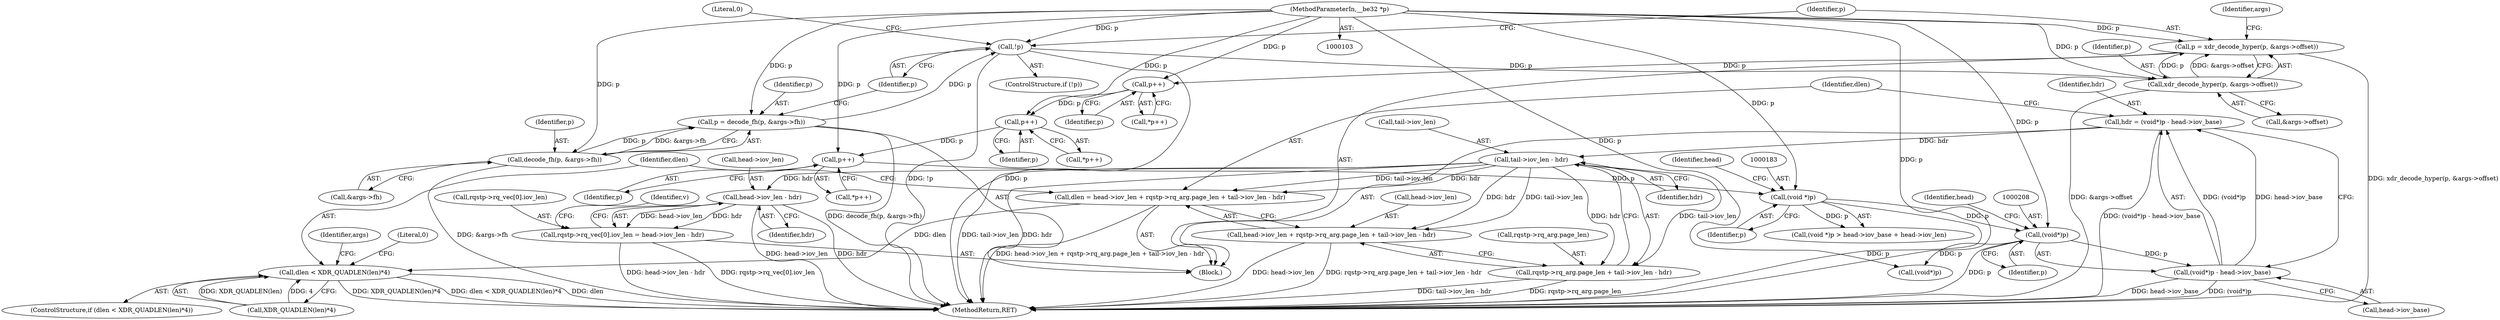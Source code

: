 digraph "0_linux_13bf9fbff0e5e099e2b6f003a0ab8ae145436309_0@integer" {
"1000204" [label="(Call,hdr = (void*)p - head->iov_base)"];
"1000206" [label="(Call,(void*)p - head->iov_base)"];
"1000207" [label="(Call,(void*)p)"];
"1000182" [label="(Call,(void *)p)"];
"1000178" [label="(Call,p++)"];
"1000168" [label="(Call,p++)"];
"1000160" [label="(Call,p++)"];
"1000146" [label="(Call,p = xdr_decode_hyper(p, &args->offset))"];
"1000148" [label="(Call,xdr_decode_hyper(p, &args->offset))"];
"1000142" [label="(Call,!p)"];
"1000133" [label="(Call,p = decode_fh(p, &args->fh))"];
"1000135" [label="(Call,decode_fh(p, &args->fh))"];
"1000105" [label="(MethodParameterIn,__be32 *p)"];
"1000225" [label="(Call,tail->iov_len - hdr)"];
"1000213" [label="(Call,dlen = head->iov_len + rqstp->rq_arg.page_len + tail->iov_len - hdr)"];
"1000231" [label="(Call,dlen < XDR_QUADLEN(len)*4)"];
"1000215" [label="(Call,head->iov_len + rqstp->rq_arg.page_len + tail->iov_len - hdr)"];
"1000219" [label="(Call,rqstp->rq_arg.page_len + tail->iov_len - hdr)"];
"1000277" [label="(Call,head->iov_len - hdr)"];
"1000269" [label="(Call,rqstp->rq_vec[0].iov_len = head->iov_len - hdr)"];
"1000278" [label="(Call,head->iov_len)"];
"1000348" [label="(MethodReturn,RET)"];
"1000182" [label="(Call,(void *)p)"];
"1000242" [label="(Identifier,args)"];
"1000220" [label="(Call,rqstp->rq_arg.page_len)"];
"1000281" [label="(Identifier,hdr)"];
"1000232" [label="(Identifier,dlen)"];
"1000177" [label="(Call,*p++)"];
"1000143" [label="(Identifier,p)"];
"1000137" [label="(Call,&args->fh)"];
"1000167" [label="(Call,*p++)"];
"1000270" [label="(Call,rqstp->rq_vec[0].iov_len)"];
"1000215" [label="(Call,head->iov_len + rqstp->rq_arg.page_len + tail->iov_len - hdr)"];
"1000206" [label="(Call,(void*)p - head->iov_base)"];
"1000205" [label="(Identifier,hdr)"];
"1000225" [label="(Call,tail->iov_len - hdr)"];
"1000277" [label="(Call,head->iov_len - hdr)"];
"1000204" [label="(Call,hdr = (void*)p - head->iov_base)"];
"1000141" [label="(ControlStructure,if (!p))"];
"1000213" [label="(Call,dlen = head->iov_len + rqstp->rq_arg.page_len + tail->iov_len - hdr)"];
"1000210" [label="(Call,head->iov_base)"];
"1000184" [label="(Identifier,p)"];
"1000161" [label="(Identifier,p)"];
"1000156" [label="(Identifier,args)"];
"1000142" [label="(Call,!p)"];
"1000219" [label="(Call,rqstp->rq_arg.page_len + tail->iov_len - hdr)"];
"1000136" [label="(Identifier,p)"];
"1000148" [label="(Call,xdr_decode_hyper(p, &args->offset))"];
"1000214" [label="(Identifier,dlen)"];
"1000169" [label="(Identifier,p)"];
"1000160" [label="(Call,p++)"];
"1000147" [label="(Identifier,p)"];
"1000135" [label="(Call,decode_fh(p, &args->fh))"];
"1000216" [label="(Call,head->iov_len)"];
"1000230" [label="(ControlStructure,if (dlen < XDR_QUADLEN(len)*4))"];
"1000211" [label="(Identifier,head)"];
"1000146" [label="(Call,p = xdr_decode_hyper(p, &args->offset))"];
"1000178" [label="(Call,p++)"];
"1000133" [label="(Call,p = decode_fh(p, &args->fh))"];
"1000229" [label="(Identifier,hdr)"];
"1000266" [label="(Call,(void*)p)"];
"1000207" [label="(Call,(void*)p)"];
"1000107" [label="(Block,)"];
"1000159" [label="(Call,*p++)"];
"1000187" [label="(Identifier,head)"];
"1000168" [label="(Call,p++)"];
"1000149" [label="(Identifier,p)"];
"1000233" [label="(Call,XDR_QUADLEN(len)*4)"];
"1000269" [label="(Call,rqstp->rq_vec[0].iov_len = head->iov_len - hdr)"];
"1000238" [label="(Literal,0)"];
"1000179" [label="(Identifier,p)"];
"1000226" [label="(Call,tail->iov_len)"];
"1000283" [label="(Identifier,v)"];
"1000134" [label="(Identifier,p)"];
"1000231" [label="(Call,dlen < XDR_QUADLEN(len)*4)"];
"1000145" [label="(Literal,0)"];
"1000209" [label="(Identifier,p)"];
"1000105" [label="(MethodParameterIn,__be32 *p)"];
"1000150" [label="(Call,&args->offset)"];
"1000181" [label="(Call,(void *)p > head->iov_base + head->iov_len)"];
"1000204" -> "1000107"  [label="AST: "];
"1000204" -> "1000206"  [label="CFG: "];
"1000205" -> "1000204"  [label="AST: "];
"1000206" -> "1000204"  [label="AST: "];
"1000214" -> "1000204"  [label="CFG: "];
"1000204" -> "1000348"  [label="DDG: (void*)p - head->iov_base"];
"1000206" -> "1000204"  [label="DDG: (void*)p"];
"1000206" -> "1000204"  [label="DDG: head->iov_base"];
"1000204" -> "1000225"  [label="DDG: hdr"];
"1000206" -> "1000210"  [label="CFG: "];
"1000207" -> "1000206"  [label="AST: "];
"1000210" -> "1000206"  [label="AST: "];
"1000206" -> "1000348"  [label="DDG: head->iov_base"];
"1000206" -> "1000348"  [label="DDG: (void*)p"];
"1000207" -> "1000206"  [label="DDG: p"];
"1000207" -> "1000209"  [label="CFG: "];
"1000208" -> "1000207"  [label="AST: "];
"1000209" -> "1000207"  [label="AST: "];
"1000211" -> "1000207"  [label="CFG: "];
"1000207" -> "1000348"  [label="DDG: p"];
"1000182" -> "1000207"  [label="DDG: p"];
"1000105" -> "1000207"  [label="DDG: p"];
"1000207" -> "1000266"  [label="DDG: p"];
"1000182" -> "1000181"  [label="AST: "];
"1000182" -> "1000184"  [label="CFG: "];
"1000183" -> "1000182"  [label="AST: "];
"1000184" -> "1000182"  [label="AST: "];
"1000187" -> "1000182"  [label="CFG: "];
"1000182" -> "1000348"  [label="DDG: p"];
"1000182" -> "1000181"  [label="DDG: p"];
"1000178" -> "1000182"  [label="DDG: p"];
"1000105" -> "1000182"  [label="DDG: p"];
"1000178" -> "1000177"  [label="AST: "];
"1000178" -> "1000179"  [label="CFG: "];
"1000179" -> "1000178"  [label="AST: "];
"1000177" -> "1000178"  [label="CFG: "];
"1000168" -> "1000178"  [label="DDG: p"];
"1000105" -> "1000178"  [label="DDG: p"];
"1000168" -> "1000167"  [label="AST: "];
"1000168" -> "1000169"  [label="CFG: "];
"1000169" -> "1000168"  [label="AST: "];
"1000167" -> "1000168"  [label="CFG: "];
"1000160" -> "1000168"  [label="DDG: p"];
"1000105" -> "1000168"  [label="DDG: p"];
"1000160" -> "1000159"  [label="AST: "];
"1000160" -> "1000161"  [label="CFG: "];
"1000161" -> "1000160"  [label="AST: "];
"1000159" -> "1000160"  [label="CFG: "];
"1000146" -> "1000160"  [label="DDG: p"];
"1000105" -> "1000160"  [label="DDG: p"];
"1000146" -> "1000107"  [label="AST: "];
"1000146" -> "1000148"  [label="CFG: "];
"1000147" -> "1000146"  [label="AST: "];
"1000148" -> "1000146"  [label="AST: "];
"1000156" -> "1000146"  [label="CFG: "];
"1000146" -> "1000348"  [label="DDG: xdr_decode_hyper(p, &args->offset)"];
"1000148" -> "1000146"  [label="DDG: p"];
"1000148" -> "1000146"  [label="DDG: &args->offset"];
"1000105" -> "1000146"  [label="DDG: p"];
"1000148" -> "1000150"  [label="CFG: "];
"1000149" -> "1000148"  [label="AST: "];
"1000150" -> "1000148"  [label="AST: "];
"1000148" -> "1000348"  [label="DDG: &args->offset"];
"1000142" -> "1000148"  [label="DDG: p"];
"1000105" -> "1000148"  [label="DDG: p"];
"1000142" -> "1000141"  [label="AST: "];
"1000142" -> "1000143"  [label="CFG: "];
"1000143" -> "1000142"  [label="AST: "];
"1000145" -> "1000142"  [label="CFG: "];
"1000147" -> "1000142"  [label="CFG: "];
"1000142" -> "1000348"  [label="DDG: !p"];
"1000142" -> "1000348"  [label="DDG: p"];
"1000133" -> "1000142"  [label="DDG: p"];
"1000105" -> "1000142"  [label="DDG: p"];
"1000133" -> "1000107"  [label="AST: "];
"1000133" -> "1000135"  [label="CFG: "];
"1000134" -> "1000133"  [label="AST: "];
"1000135" -> "1000133"  [label="AST: "];
"1000143" -> "1000133"  [label="CFG: "];
"1000133" -> "1000348"  [label="DDG: decode_fh(p, &args->fh)"];
"1000135" -> "1000133"  [label="DDG: p"];
"1000135" -> "1000133"  [label="DDG: &args->fh"];
"1000105" -> "1000133"  [label="DDG: p"];
"1000135" -> "1000137"  [label="CFG: "];
"1000136" -> "1000135"  [label="AST: "];
"1000137" -> "1000135"  [label="AST: "];
"1000135" -> "1000348"  [label="DDG: &args->fh"];
"1000105" -> "1000135"  [label="DDG: p"];
"1000105" -> "1000103"  [label="AST: "];
"1000105" -> "1000348"  [label="DDG: p"];
"1000105" -> "1000266"  [label="DDG: p"];
"1000225" -> "1000219"  [label="AST: "];
"1000225" -> "1000229"  [label="CFG: "];
"1000226" -> "1000225"  [label="AST: "];
"1000229" -> "1000225"  [label="AST: "];
"1000219" -> "1000225"  [label="CFG: "];
"1000225" -> "1000348"  [label="DDG: tail->iov_len"];
"1000225" -> "1000348"  [label="DDG: hdr"];
"1000225" -> "1000213"  [label="DDG: tail->iov_len"];
"1000225" -> "1000213"  [label="DDG: hdr"];
"1000225" -> "1000215"  [label="DDG: tail->iov_len"];
"1000225" -> "1000215"  [label="DDG: hdr"];
"1000225" -> "1000219"  [label="DDG: tail->iov_len"];
"1000225" -> "1000219"  [label="DDG: hdr"];
"1000225" -> "1000277"  [label="DDG: hdr"];
"1000213" -> "1000107"  [label="AST: "];
"1000213" -> "1000215"  [label="CFG: "];
"1000214" -> "1000213"  [label="AST: "];
"1000215" -> "1000213"  [label="AST: "];
"1000232" -> "1000213"  [label="CFG: "];
"1000213" -> "1000348"  [label="DDG: head->iov_len + rqstp->rq_arg.page_len + tail->iov_len - hdr"];
"1000213" -> "1000231"  [label="DDG: dlen"];
"1000231" -> "1000230"  [label="AST: "];
"1000231" -> "1000233"  [label="CFG: "];
"1000232" -> "1000231"  [label="AST: "];
"1000233" -> "1000231"  [label="AST: "];
"1000238" -> "1000231"  [label="CFG: "];
"1000242" -> "1000231"  [label="CFG: "];
"1000231" -> "1000348"  [label="DDG: XDR_QUADLEN(len)*4"];
"1000231" -> "1000348"  [label="DDG: dlen < XDR_QUADLEN(len)*4"];
"1000231" -> "1000348"  [label="DDG: dlen"];
"1000233" -> "1000231"  [label="DDG: XDR_QUADLEN(len)"];
"1000233" -> "1000231"  [label="DDG: 4"];
"1000215" -> "1000219"  [label="CFG: "];
"1000216" -> "1000215"  [label="AST: "];
"1000219" -> "1000215"  [label="AST: "];
"1000215" -> "1000348"  [label="DDG: head->iov_len"];
"1000215" -> "1000348"  [label="DDG: rqstp->rq_arg.page_len + tail->iov_len - hdr"];
"1000220" -> "1000219"  [label="AST: "];
"1000219" -> "1000348"  [label="DDG: tail->iov_len - hdr"];
"1000219" -> "1000348"  [label="DDG: rqstp->rq_arg.page_len"];
"1000277" -> "1000269"  [label="AST: "];
"1000277" -> "1000281"  [label="CFG: "];
"1000278" -> "1000277"  [label="AST: "];
"1000281" -> "1000277"  [label="AST: "];
"1000269" -> "1000277"  [label="CFG: "];
"1000277" -> "1000348"  [label="DDG: head->iov_len"];
"1000277" -> "1000348"  [label="DDG: hdr"];
"1000277" -> "1000269"  [label="DDG: head->iov_len"];
"1000277" -> "1000269"  [label="DDG: hdr"];
"1000269" -> "1000107"  [label="AST: "];
"1000270" -> "1000269"  [label="AST: "];
"1000283" -> "1000269"  [label="CFG: "];
"1000269" -> "1000348"  [label="DDG: head->iov_len - hdr"];
"1000269" -> "1000348"  [label="DDG: rqstp->rq_vec[0].iov_len"];
}
